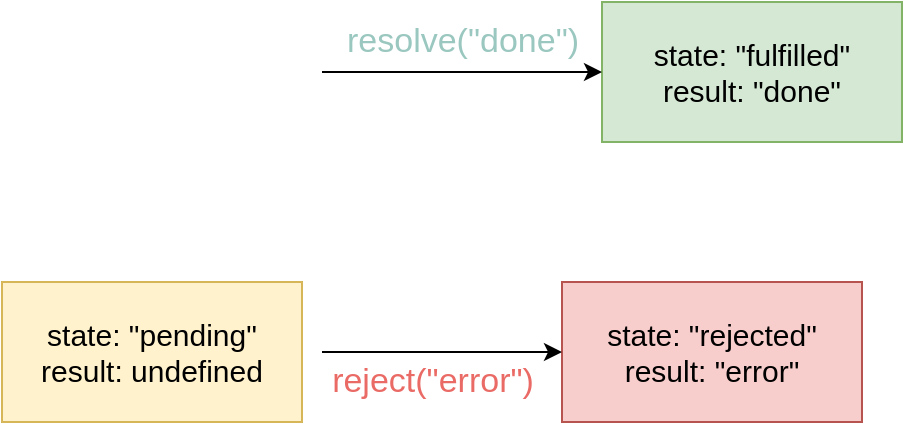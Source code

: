 <mxfile version="15.8.8" type="github">
  <diagram id="CE47TKtt_vQOP2ZYbdLO" name="Page-1">
    <mxGraphModel dx="1422" dy="794" grid="1" gridSize="10" guides="1" tooltips="1" connect="1" arrows="1" fold="1" page="1" pageScale="1" pageWidth="850" pageHeight="1100" math="0" shadow="0">
      <root>
        <mxCell id="0" />
        <mxCell id="1" parent="0" />
        <mxCell id="flVNt5cVwo-TJWQ_ufYW-1" value="&lt;div style=&quot;font-size: 15px&quot;&gt;&lt;font style=&quot;font-size: 15px&quot;&gt;state: &quot;pending&quot;&lt;/font&gt;&lt;/div&gt;&lt;div style=&quot;font-size: 15px&quot;&gt;&lt;font style=&quot;font-size: 15px&quot;&gt;result: undefined&lt;/font&gt;&lt;/div&gt;" style="rounded=0;whiteSpace=wrap;html=1;fillColor=#fff2cc;strokeColor=#d6b656;align=center;" vertex="1" parent="1">
          <mxGeometry x="80" y="310" width="150" height="70" as="geometry" />
        </mxCell>
        <mxCell id="flVNt5cVwo-TJWQ_ufYW-2" value="&lt;div style=&quot;font-size: 15px&quot;&gt;&lt;font style=&quot;font-size: 15px&quot;&gt;state: &quot;fulfilled&quot;&lt;/font&gt;&lt;/div&gt;&lt;div style=&quot;font-size: 15px&quot;&gt;&lt;font style=&quot;font-size: 15px&quot;&gt;result: &quot;done&quot;&lt;/font&gt;&lt;/div&gt;" style="rounded=0;whiteSpace=wrap;html=1;fillColor=#d5e8d4;strokeColor=#82b366;align=center;" vertex="1" parent="1">
          <mxGeometry x="380" y="170" width="150" height="70" as="geometry" />
        </mxCell>
        <mxCell id="flVNt5cVwo-TJWQ_ufYW-3" value="&lt;div style=&quot;font-size: 15px&quot;&gt;&lt;font style=&quot;font-size: 15px&quot;&gt;state: &quot;rejected&quot;&lt;/font&gt;&lt;/div&gt;&lt;div style=&quot;font-size: 15px&quot;&gt;&lt;font style=&quot;font-size: 15px&quot;&gt;result: &quot;error&quot;&lt;/font&gt;&lt;/div&gt;" style="rounded=0;whiteSpace=wrap;html=1;fillColor=#f8cecc;strokeColor=#b85450;align=center;" vertex="1" parent="1">
          <mxGeometry x="360" y="310" width="150" height="70" as="geometry" />
        </mxCell>
        <mxCell id="flVNt5cVwo-TJWQ_ufYW-4" value="" style="endArrow=classic;html=1;rounded=0;fontSize=15;entryX=0;entryY=0.5;entryDx=0;entryDy=0;" edge="1" parent="1" target="flVNt5cVwo-TJWQ_ufYW-2">
          <mxGeometry width="50" height="50" relative="1" as="geometry">
            <mxPoint x="240" y="205" as="sourcePoint" />
            <mxPoint x="320" y="140" as="targetPoint" />
          </mxGeometry>
        </mxCell>
        <mxCell id="flVNt5cVwo-TJWQ_ufYW-5" value="" style="endArrow=classic;html=1;rounded=0;fontSize=15;entryX=0;entryY=0.5;entryDx=0;entryDy=0;" edge="1" parent="1" target="flVNt5cVwo-TJWQ_ufYW-3">
          <mxGeometry width="50" height="50" relative="1" as="geometry">
            <mxPoint x="240" y="345" as="sourcePoint" />
            <mxPoint x="320" y="340" as="targetPoint" />
          </mxGeometry>
        </mxCell>
        <mxCell id="flVNt5cVwo-TJWQ_ufYW-6" value="&lt;font color=&quot;#9ac7bf&quot; style=&quot;font-size: 17px&quot;&gt;resolve(&quot;done&quot;)&lt;/font&gt;" style="text;html=1;align=center;verticalAlign=middle;resizable=0;points=[];autosize=1;strokeColor=none;fillColor=none;fontSize=15;rotation=0;" vertex="1" parent="1">
          <mxGeometry x="245" y="180" width="130" height="20" as="geometry" />
        </mxCell>
        <mxCell id="flVNt5cVwo-TJWQ_ufYW-7" value="&lt;font style=&quot;font-size: 17px&quot; color=&quot;#ea6b66&quot;&gt;reject(&quot;&lt;/font&gt;&lt;span style=&quot;color: rgb(234 , 107 , 102) ; font-size: 17px&quot;&gt;error&quot;&lt;/span&gt;&lt;font style=&quot;font-size: 17px&quot; color=&quot;#ea6b66&quot;&gt;)&lt;/font&gt;" style="text;html=1;align=center;verticalAlign=middle;resizable=0;points=[];autosize=1;strokeColor=none;fillColor=none;fontSize=15;rotation=0;" vertex="1" parent="1">
          <mxGeometry x="235" y="350" width="120" height="20" as="geometry" />
        </mxCell>
      </root>
    </mxGraphModel>
  </diagram>
</mxfile>
